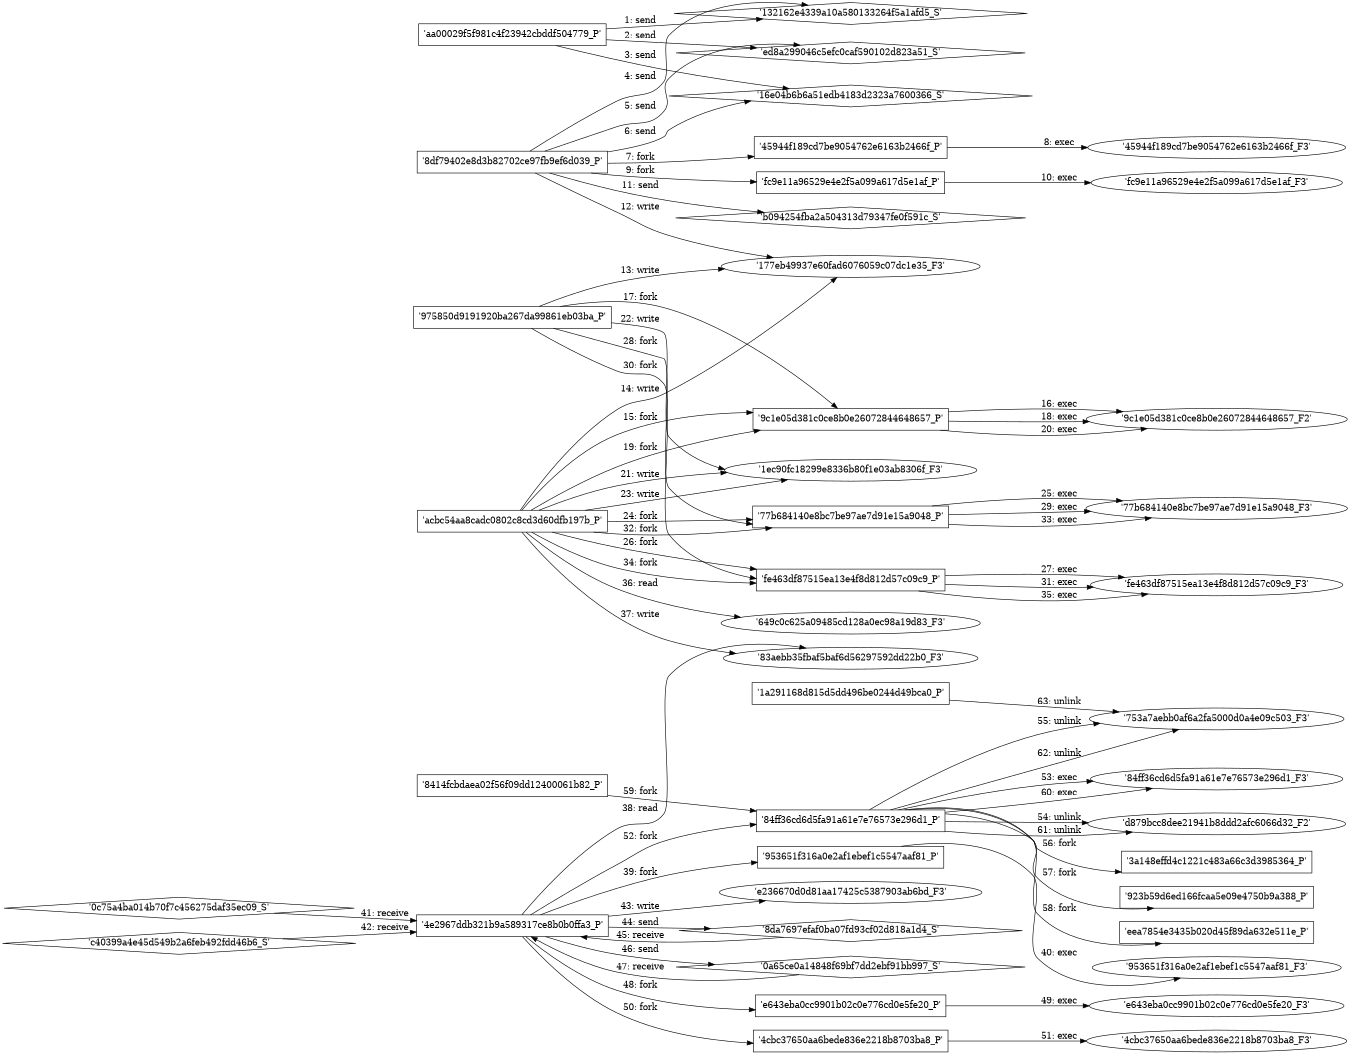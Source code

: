 digraph "D:\Learning\Paper\apt\基于CTI的攻击预警\Dataset\攻击图\ASGfromALLCTI\Ancient Mac Site Harbors Botnet that Exploits IE Vulnerability.dot" {
rankdir="LR"
size="9"
fixedsize="false"
splines="true"
nodesep=0.3
ranksep=0
fontsize=10
overlap="scalexy"
engine= "neato"
	"'132162e4339a10a580133264f5a1afd5_S'" [node_type=Socket shape=diamond]
	"'aa00029f5f981c4f23942cbddf504779_P'" [node_type=Process shape=box]
	"'aa00029f5f981c4f23942cbddf504779_P'" -> "'132162e4339a10a580133264f5a1afd5_S'" [label="1: send"]
	"'ed8a299046c5efc0caf590102d823a51_S'" [node_type=Socket shape=diamond]
	"'aa00029f5f981c4f23942cbddf504779_P'" [node_type=Process shape=box]
	"'aa00029f5f981c4f23942cbddf504779_P'" -> "'ed8a299046c5efc0caf590102d823a51_S'" [label="2: send"]
	"'16e04b6b6a51edb4183d2323a7600366_S'" [node_type=Socket shape=diamond]
	"'aa00029f5f981c4f23942cbddf504779_P'" [node_type=Process shape=box]
	"'aa00029f5f981c4f23942cbddf504779_P'" -> "'16e04b6b6a51edb4183d2323a7600366_S'" [label="3: send"]
	"'132162e4339a10a580133264f5a1afd5_S'" [node_type=Socket shape=diamond]
	"'8df79402e8d3b82702ce97fb9ef6d039_P'" [node_type=Process shape=box]
	"'8df79402e8d3b82702ce97fb9ef6d039_P'" -> "'132162e4339a10a580133264f5a1afd5_S'" [label="4: send"]
	"'ed8a299046c5efc0caf590102d823a51_S'" [node_type=Socket shape=diamond]
	"'8df79402e8d3b82702ce97fb9ef6d039_P'" [node_type=Process shape=box]
	"'8df79402e8d3b82702ce97fb9ef6d039_P'" -> "'ed8a299046c5efc0caf590102d823a51_S'" [label="5: send"]
	"'16e04b6b6a51edb4183d2323a7600366_S'" [node_type=Socket shape=diamond]
	"'8df79402e8d3b82702ce97fb9ef6d039_P'" [node_type=Process shape=box]
	"'8df79402e8d3b82702ce97fb9ef6d039_P'" -> "'16e04b6b6a51edb4183d2323a7600366_S'" [label="6: send"]
	"'8df79402e8d3b82702ce97fb9ef6d039_P'" [node_type=Process shape=box]
	"'45944f189cd7be9054762e6163b2466f_P'" [node_type=Process shape=box]
	"'8df79402e8d3b82702ce97fb9ef6d039_P'" -> "'45944f189cd7be9054762e6163b2466f_P'" [label="7: fork"]
	"'45944f189cd7be9054762e6163b2466f_P'" [node_type=Process shape=box]
	"'45944f189cd7be9054762e6163b2466f_F3'" [node_type=File shape=ellipse]
	"'45944f189cd7be9054762e6163b2466f_P'" -> "'45944f189cd7be9054762e6163b2466f_F3'" [label="8: exec"]
	"'8df79402e8d3b82702ce97fb9ef6d039_P'" [node_type=Process shape=box]
	"'fc9e11a96529e4e2f5a099a617d5e1af_P'" [node_type=Process shape=box]
	"'8df79402e8d3b82702ce97fb9ef6d039_P'" -> "'fc9e11a96529e4e2f5a099a617d5e1af_P'" [label="9: fork"]
	"'fc9e11a96529e4e2f5a099a617d5e1af_P'" [node_type=Process shape=box]
	"'fc9e11a96529e4e2f5a099a617d5e1af_F3'" [node_type=File shape=ellipse]
	"'fc9e11a96529e4e2f5a099a617d5e1af_P'" -> "'fc9e11a96529e4e2f5a099a617d5e1af_F3'" [label="10: exec"]
	"'b094254fba2a504313d79347fe0f591c_S'" [node_type=Socket shape=diamond]
	"'8df79402e8d3b82702ce97fb9ef6d039_P'" [node_type=Process shape=box]
	"'8df79402e8d3b82702ce97fb9ef6d039_P'" -> "'b094254fba2a504313d79347fe0f591c_S'" [label="11: send"]
	"'177eb49937e60fad6076059c07dc1e35_F3'" [node_type=file shape=ellipse]
	"'8df79402e8d3b82702ce97fb9ef6d039_P'" [node_type=Process shape=box]
	"'8df79402e8d3b82702ce97fb9ef6d039_P'" -> "'177eb49937e60fad6076059c07dc1e35_F3'" [label="12: write"]
	"'177eb49937e60fad6076059c07dc1e35_F3'" [node_type=file shape=ellipse]
	"'975850d9191920ba267da99861eb03ba_P'" [node_type=Process shape=box]
	"'975850d9191920ba267da99861eb03ba_P'" -> "'177eb49937e60fad6076059c07dc1e35_F3'" [label="13: write"]
	"'177eb49937e60fad6076059c07dc1e35_F3'" [node_type=file shape=ellipse]
	"'acbc54aa8cadc0802c8cd3d60dfb197b_P'" [node_type=Process shape=box]
	"'acbc54aa8cadc0802c8cd3d60dfb197b_P'" -> "'177eb49937e60fad6076059c07dc1e35_F3'" [label="14: write"]
	"'acbc54aa8cadc0802c8cd3d60dfb197b_P'" [node_type=Process shape=box]
	"'9c1e05d381c0ce8b0e26072844648657_P'" [node_type=Process shape=box]
	"'acbc54aa8cadc0802c8cd3d60dfb197b_P'" -> "'9c1e05d381c0ce8b0e26072844648657_P'" [label="15: fork"]
	"'9c1e05d381c0ce8b0e26072844648657_P'" [node_type=Process shape=box]
	"'9c1e05d381c0ce8b0e26072844648657_F2'" [node_type=File shape=ellipse]
	"'9c1e05d381c0ce8b0e26072844648657_P'" -> "'9c1e05d381c0ce8b0e26072844648657_F2'" [label="16: exec"]
	"'975850d9191920ba267da99861eb03ba_P'" [node_type=Process shape=box]
	"'9c1e05d381c0ce8b0e26072844648657_P'" [node_type=Process shape=box]
	"'975850d9191920ba267da99861eb03ba_P'" -> "'9c1e05d381c0ce8b0e26072844648657_P'" [label="17: fork"]
	"'9c1e05d381c0ce8b0e26072844648657_P'" [node_type=Process shape=box]
	"'9c1e05d381c0ce8b0e26072844648657_F2'" [node_type=File shape=ellipse]
	"'9c1e05d381c0ce8b0e26072844648657_P'" -> "'9c1e05d381c0ce8b0e26072844648657_F2'" [label="18: exec"]
	"'acbc54aa8cadc0802c8cd3d60dfb197b_P'" [node_type=Process shape=box]
	"'9c1e05d381c0ce8b0e26072844648657_P'" [node_type=Process shape=box]
	"'acbc54aa8cadc0802c8cd3d60dfb197b_P'" -> "'9c1e05d381c0ce8b0e26072844648657_P'" [label="19: fork"]
	"'9c1e05d381c0ce8b0e26072844648657_P'" [node_type=Process shape=box]
	"'9c1e05d381c0ce8b0e26072844648657_F2'" [node_type=File shape=ellipse]
	"'9c1e05d381c0ce8b0e26072844648657_P'" -> "'9c1e05d381c0ce8b0e26072844648657_F2'" [label="20: exec"]
	"'1ec90fc18299e8336b80f1e03ab8306f_F3'" [node_type=file shape=ellipse]
	"'acbc54aa8cadc0802c8cd3d60dfb197b_P'" [node_type=Process shape=box]
	"'acbc54aa8cadc0802c8cd3d60dfb197b_P'" -> "'1ec90fc18299e8336b80f1e03ab8306f_F3'" [label="21: write"]
	"'1ec90fc18299e8336b80f1e03ab8306f_F3'" [node_type=file shape=ellipse]
	"'975850d9191920ba267da99861eb03ba_P'" [node_type=Process shape=box]
	"'975850d9191920ba267da99861eb03ba_P'" -> "'1ec90fc18299e8336b80f1e03ab8306f_F3'" [label="22: write"]
	"'1ec90fc18299e8336b80f1e03ab8306f_F3'" [node_type=file shape=ellipse]
	"'acbc54aa8cadc0802c8cd3d60dfb197b_P'" [node_type=Process shape=box]
	"'acbc54aa8cadc0802c8cd3d60dfb197b_P'" -> "'1ec90fc18299e8336b80f1e03ab8306f_F3'" [label="23: write"]
	"'acbc54aa8cadc0802c8cd3d60dfb197b_P'" [node_type=Process shape=box]
	"'77b684140e8bc7be97ae7d91e15a9048_P'" [node_type=Process shape=box]
	"'acbc54aa8cadc0802c8cd3d60dfb197b_P'" -> "'77b684140e8bc7be97ae7d91e15a9048_P'" [label="24: fork"]
	"'77b684140e8bc7be97ae7d91e15a9048_P'" [node_type=Process shape=box]
	"'77b684140e8bc7be97ae7d91e15a9048_F3'" [node_type=File shape=ellipse]
	"'77b684140e8bc7be97ae7d91e15a9048_P'" -> "'77b684140e8bc7be97ae7d91e15a9048_F3'" [label="25: exec"]
	"'acbc54aa8cadc0802c8cd3d60dfb197b_P'" [node_type=Process shape=box]
	"'fe463df87515ea13e4f8d812d57c09c9_P'" [node_type=Process shape=box]
	"'acbc54aa8cadc0802c8cd3d60dfb197b_P'" -> "'fe463df87515ea13e4f8d812d57c09c9_P'" [label="26: fork"]
	"'fe463df87515ea13e4f8d812d57c09c9_P'" [node_type=Process shape=box]
	"'fe463df87515ea13e4f8d812d57c09c9_F3'" [node_type=File shape=ellipse]
	"'fe463df87515ea13e4f8d812d57c09c9_P'" -> "'fe463df87515ea13e4f8d812d57c09c9_F3'" [label="27: exec"]
	"'975850d9191920ba267da99861eb03ba_P'" [node_type=Process shape=box]
	"'77b684140e8bc7be97ae7d91e15a9048_P'" [node_type=Process shape=box]
	"'975850d9191920ba267da99861eb03ba_P'" -> "'77b684140e8bc7be97ae7d91e15a9048_P'" [label="28: fork"]
	"'77b684140e8bc7be97ae7d91e15a9048_P'" [node_type=Process shape=box]
	"'77b684140e8bc7be97ae7d91e15a9048_F3'" [node_type=File shape=ellipse]
	"'77b684140e8bc7be97ae7d91e15a9048_P'" -> "'77b684140e8bc7be97ae7d91e15a9048_F3'" [label="29: exec"]
	"'975850d9191920ba267da99861eb03ba_P'" [node_type=Process shape=box]
	"'fe463df87515ea13e4f8d812d57c09c9_P'" [node_type=Process shape=box]
	"'975850d9191920ba267da99861eb03ba_P'" -> "'fe463df87515ea13e4f8d812d57c09c9_P'" [label="30: fork"]
	"'fe463df87515ea13e4f8d812d57c09c9_P'" [node_type=Process shape=box]
	"'fe463df87515ea13e4f8d812d57c09c9_F3'" [node_type=File shape=ellipse]
	"'fe463df87515ea13e4f8d812d57c09c9_P'" -> "'fe463df87515ea13e4f8d812d57c09c9_F3'" [label="31: exec"]
	"'acbc54aa8cadc0802c8cd3d60dfb197b_P'" [node_type=Process shape=box]
	"'77b684140e8bc7be97ae7d91e15a9048_P'" [node_type=Process shape=box]
	"'acbc54aa8cadc0802c8cd3d60dfb197b_P'" -> "'77b684140e8bc7be97ae7d91e15a9048_P'" [label="32: fork"]
	"'77b684140e8bc7be97ae7d91e15a9048_P'" [node_type=Process shape=box]
	"'77b684140e8bc7be97ae7d91e15a9048_F3'" [node_type=File shape=ellipse]
	"'77b684140e8bc7be97ae7d91e15a9048_P'" -> "'77b684140e8bc7be97ae7d91e15a9048_F3'" [label="33: exec"]
	"'acbc54aa8cadc0802c8cd3d60dfb197b_P'" [node_type=Process shape=box]
	"'fe463df87515ea13e4f8d812d57c09c9_P'" [node_type=Process shape=box]
	"'acbc54aa8cadc0802c8cd3d60dfb197b_P'" -> "'fe463df87515ea13e4f8d812d57c09c9_P'" [label="34: fork"]
	"'fe463df87515ea13e4f8d812d57c09c9_P'" [node_type=Process shape=box]
	"'fe463df87515ea13e4f8d812d57c09c9_F3'" [node_type=File shape=ellipse]
	"'fe463df87515ea13e4f8d812d57c09c9_P'" -> "'fe463df87515ea13e4f8d812d57c09c9_F3'" [label="35: exec"]
	"'649c0c625a09485cd128a0ec98a19d83_F3'" [node_type=file shape=ellipse]
	"'acbc54aa8cadc0802c8cd3d60dfb197b_P'" [node_type=Process shape=box]
	"'acbc54aa8cadc0802c8cd3d60dfb197b_P'" -> "'649c0c625a09485cd128a0ec98a19d83_F3'" [label="36: read"]
	"'83aebb35fbaf5baf6d56297592dd22b0_F3'" [node_type=file shape=ellipse]
	"'acbc54aa8cadc0802c8cd3d60dfb197b_P'" [node_type=Process shape=box]
	"'acbc54aa8cadc0802c8cd3d60dfb197b_P'" -> "'83aebb35fbaf5baf6d56297592dd22b0_F3'" [label="37: write"]
	"'83aebb35fbaf5baf6d56297592dd22b0_F3'" [node_type=file shape=ellipse]
	"'4e2967ddb321b9a589317ce8b0b0ffa3_P'" [node_type=Process shape=box]
	"'4e2967ddb321b9a589317ce8b0b0ffa3_P'" -> "'83aebb35fbaf5baf6d56297592dd22b0_F3'" [label="38: read"]
	"'4e2967ddb321b9a589317ce8b0b0ffa3_P'" [node_type=Process shape=box]
	"'953651f316a0e2af1ebef1c5547aaf81_P'" [node_type=Process shape=box]
	"'4e2967ddb321b9a589317ce8b0b0ffa3_P'" -> "'953651f316a0e2af1ebef1c5547aaf81_P'" [label="39: fork"]
	"'953651f316a0e2af1ebef1c5547aaf81_P'" [node_type=Process shape=box]
	"'953651f316a0e2af1ebef1c5547aaf81_F3'" [node_type=File shape=ellipse]
	"'953651f316a0e2af1ebef1c5547aaf81_P'" -> "'953651f316a0e2af1ebef1c5547aaf81_F3'" [label="40: exec"]
	"'4e2967ddb321b9a589317ce8b0b0ffa3_P'" [node_type=Process shape=box]
	"'0c75a4ba014b70f7c456275daf35ec09_S'" [node_type=Socket shape=diamond]
	"'0c75a4ba014b70f7c456275daf35ec09_S'" -> "'4e2967ddb321b9a589317ce8b0b0ffa3_P'" [label="41: receive"]
	"'4e2967ddb321b9a589317ce8b0b0ffa3_P'" [node_type=Process shape=box]
	"'c40399a4e45d549b2a6feb492fdd46b6_S'" [node_type=Socket shape=diamond]
	"'c40399a4e45d549b2a6feb492fdd46b6_S'" -> "'4e2967ddb321b9a589317ce8b0b0ffa3_P'" [label="42: receive"]
	"'e236670d0d81aa17425c5387903ab6bd_F3'" [node_type=file shape=ellipse]
	"'4e2967ddb321b9a589317ce8b0b0ffa3_P'" [node_type=Process shape=box]
	"'4e2967ddb321b9a589317ce8b0b0ffa3_P'" -> "'e236670d0d81aa17425c5387903ab6bd_F3'" [label="43: write"]
	"'8da7697efaf0ba07fd93cf02d818a1d4_S'" [node_type=Socket shape=diamond]
	"'4e2967ddb321b9a589317ce8b0b0ffa3_P'" [node_type=Process shape=box]
	"'4e2967ddb321b9a589317ce8b0b0ffa3_P'" -> "'8da7697efaf0ba07fd93cf02d818a1d4_S'" [label="44: send"]
	"'8da7697efaf0ba07fd93cf02d818a1d4_S'" -> "'4e2967ddb321b9a589317ce8b0b0ffa3_P'" [label="45: receive"]
	"'0a65ce0a14848f69bf7dd2ebf91bb997_S'" [node_type=Socket shape=diamond]
	"'4e2967ddb321b9a589317ce8b0b0ffa3_P'" [node_type=Process shape=box]
	"'4e2967ddb321b9a589317ce8b0b0ffa3_P'" -> "'0a65ce0a14848f69bf7dd2ebf91bb997_S'" [label="46: send"]
	"'0a65ce0a14848f69bf7dd2ebf91bb997_S'" -> "'4e2967ddb321b9a589317ce8b0b0ffa3_P'" [label="47: receive"]
	"'4e2967ddb321b9a589317ce8b0b0ffa3_P'" [node_type=Process shape=box]
	"'e643eba0cc9901b02c0e776cd0e5fe20_P'" [node_type=Process shape=box]
	"'4e2967ddb321b9a589317ce8b0b0ffa3_P'" -> "'e643eba0cc9901b02c0e776cd0e5fe20_P'" [label="48: fork"]
	"'e643eba0cc9901b02c0e776cd0e5fe20_P'" [node_type=Process shape=box]
	"'e643eba0cc9901b02c0e776cd0e5fe20_F3'" [node_type=File shape=ellipse]
	"'e643eba0cc9901b02c0e776cd0e5fe20_P'" -> "'e643eba0cc9901b02c0e776cd0e5fe20_F3'" [label="49: exec"]
	"'4e2967ddb321b9a589317ce8b0b0ffa3_P'" [node_type=Process shape=box]
	"'4cbc37650aa6bede836e2218b8703ba8_P'" [node_type=Process shape=box]
	"'4e2967ddb321b9a589317ce8b0b0ffa3_P'" -> "'4cbc37650aa6bede836e2218b8703ba8_P'" [label="50: fork"]
	"'4cbc37650aa6bede836e2218b8703ba8_P'" [node_type=Process shape=box]
	"'4cbc37650aa6bede836e2218b8703ba8_F3'" [node_type=File shape=ellipse]
	"'4cbc37650aa6bede836e2218b8703ba8_P'" -> "'4cbc37650aa6bede836e2218b8703ba8_F3'" [label="51: exec"]
	"'4e2967ddb321b9a589317ce8b0b0ffa3_P'" [node_type=Process shape=box]
	"'84ff36cd6d5fa91a61e7e76573e296d1_P'" [node_type=Process shape=box]
	"'4e2967ddb321b9a589317ce8b0b0ffa3_P'" -> "'84ff36cd6d5fa91a61e7e76573e296d1_P'" [label="52: fork"]
	"'84ff36cd6d5fa91a61e7e76573e296d1_P'" [node_type=Process shape=box]
	"'84ff36cd6d5fa91a61e7e76573e296d1_F3'" [node_type=File shape=ellipse]
	"'84ff36cd6d5fa91a61e7e76573e296d1_P'" -> "'84ff36cd6d5fa91a61e7e76573e296d1_F3'" [label="53: exec"]
	"'d879bcc8dee21941b8ddd2afc6066d32_F2'" [node_type=file shape=ellipse]
	"'84ff36cd6d5fa91a61e7e76573e296d1_P'" [node_type=Process shape=box]
	"'84ff36cd6d5fa91a61e7e76573e296d1_P'" -> "'d879bcc8dee21941b8ddd2afc6066d32_F2'" [label="54: unlink"]
	"'753a7aebb0af6a2fa5000d0a4e09c503_F3'" [node_type=file shape=ellipse]
	"'84ff36cd6d5fa91a61e7e76573e296d1_P'" [node_type=Process shape=box]
	"'84ff36cd6d5fa91a61e7e76573e296d1_P'" -> "'753a7aebb0af6a2fa5000d0a4e09c503_F3'" [label="55: unlink"]
	"'84ff36cd6d5fa91a61e7e76573e296d1_P'" [node_type=Process shape=box]
	"'3a148effd4c1221c483a66c3d3985364_P'" [node_type=Process shape=box]
	"'84ff36cd6d5fa91a61e7e76573e296d1_P'" -> "'3a148effd4c1221c483a66c3d3985364_P'" [label="56: fork"]
	"'84ff36cd6d5fa91a61e7e76573e296d1_P'" [node_type=Process shape=box]
	"'923b59d6ed166fcaa5e09e4750b9a388_P'" [node_type=Process shape=box]
	"'84ff36cd6d5fa91a61e7e76573e296d1_P'" -> "'923b59d6ed166fcaa5e09e4750b9a388_P'" [label="57: fork"]
	"'84ff36cd6d5fa91a61e7e76573e296d1_P'" [node_type=Process shape=box]
	"'eea7854e3435b020d45f89da632e511e_P'" [node_type=Process shape=box]
	"'84ff36cd6d5fa91a61e7e76573e296d1_P'" -> "'eea7854e3435b020d45f89da632e511e_P'" [label="58: fork"]
	"'8414fcbdaea02f56f09dd12400061b82_P'" [node_type=Process shape=box]
	"'84ff36cd6d5fa91a61e7e76573e296d1_P'" [node_type=Process shape=box]
	"'8414fcbdaea02f56f09dd12400061b82_P'" -> "'84ff36cd6d5fa91a61e7e76573e296d1_P'" [label="59: fork"]
	"'84ff36cd6d5fa91a61e7e76573e296d1_P'" [node_type=Process shape=box]
	"'84ff36cd6d5fa91a61e7e76573e296d1_F3'" [node_type=File shape=ellipse]
	"'84ff36cd6d5fa91a61e7e76573e296d1_P'" -> "'84ff36cd6d5fa91a61e7e76573e296d1_F3'" [label="60: exec"]
	"'d879bcc8dee21941b8ddd2afc6066d32_F2'" [node_type=file shape=ellipse]
	"'84ff36cd6d5fa91a61e7e76573e296d1_P'" [node_type=Process shape=box]
	"'84ff36cd6d5fa91a61e7e76573e296d1_P'" -> "'d879bcc8dee21941b8ddd2afc6066d32_F2'" [label="61: unlink"]
	"'753a7aebb0af6a2fa5000d0a4e09c503_F3'" [node_type=file shape=ellipse]
	"'84ff36cd6d5fa91a61e7e76573e296d1_P'" [node_type=Process shape=box]
	"'84ff36cd6d5fa91a61e7e76573e296d1_P'" -> "'753a7aebb0af6a2fa5000d0a4e09c503_F3'" [label="62: unlink"]
	"'753a7aebb0af6a2fa5000d0a4e09c503_F3'" [node_type=file shape=ellipse]
	"'1a291168d815d5dd496be0244d49bca0_P'" [node_type=Process shape=box]
	"'1a291168d815d5dd496be0244d49bca0_P'" -> "'753a7aebb0af6a2fa5000d0a4e09c503_F3'" [label="63: unlink"]
}
